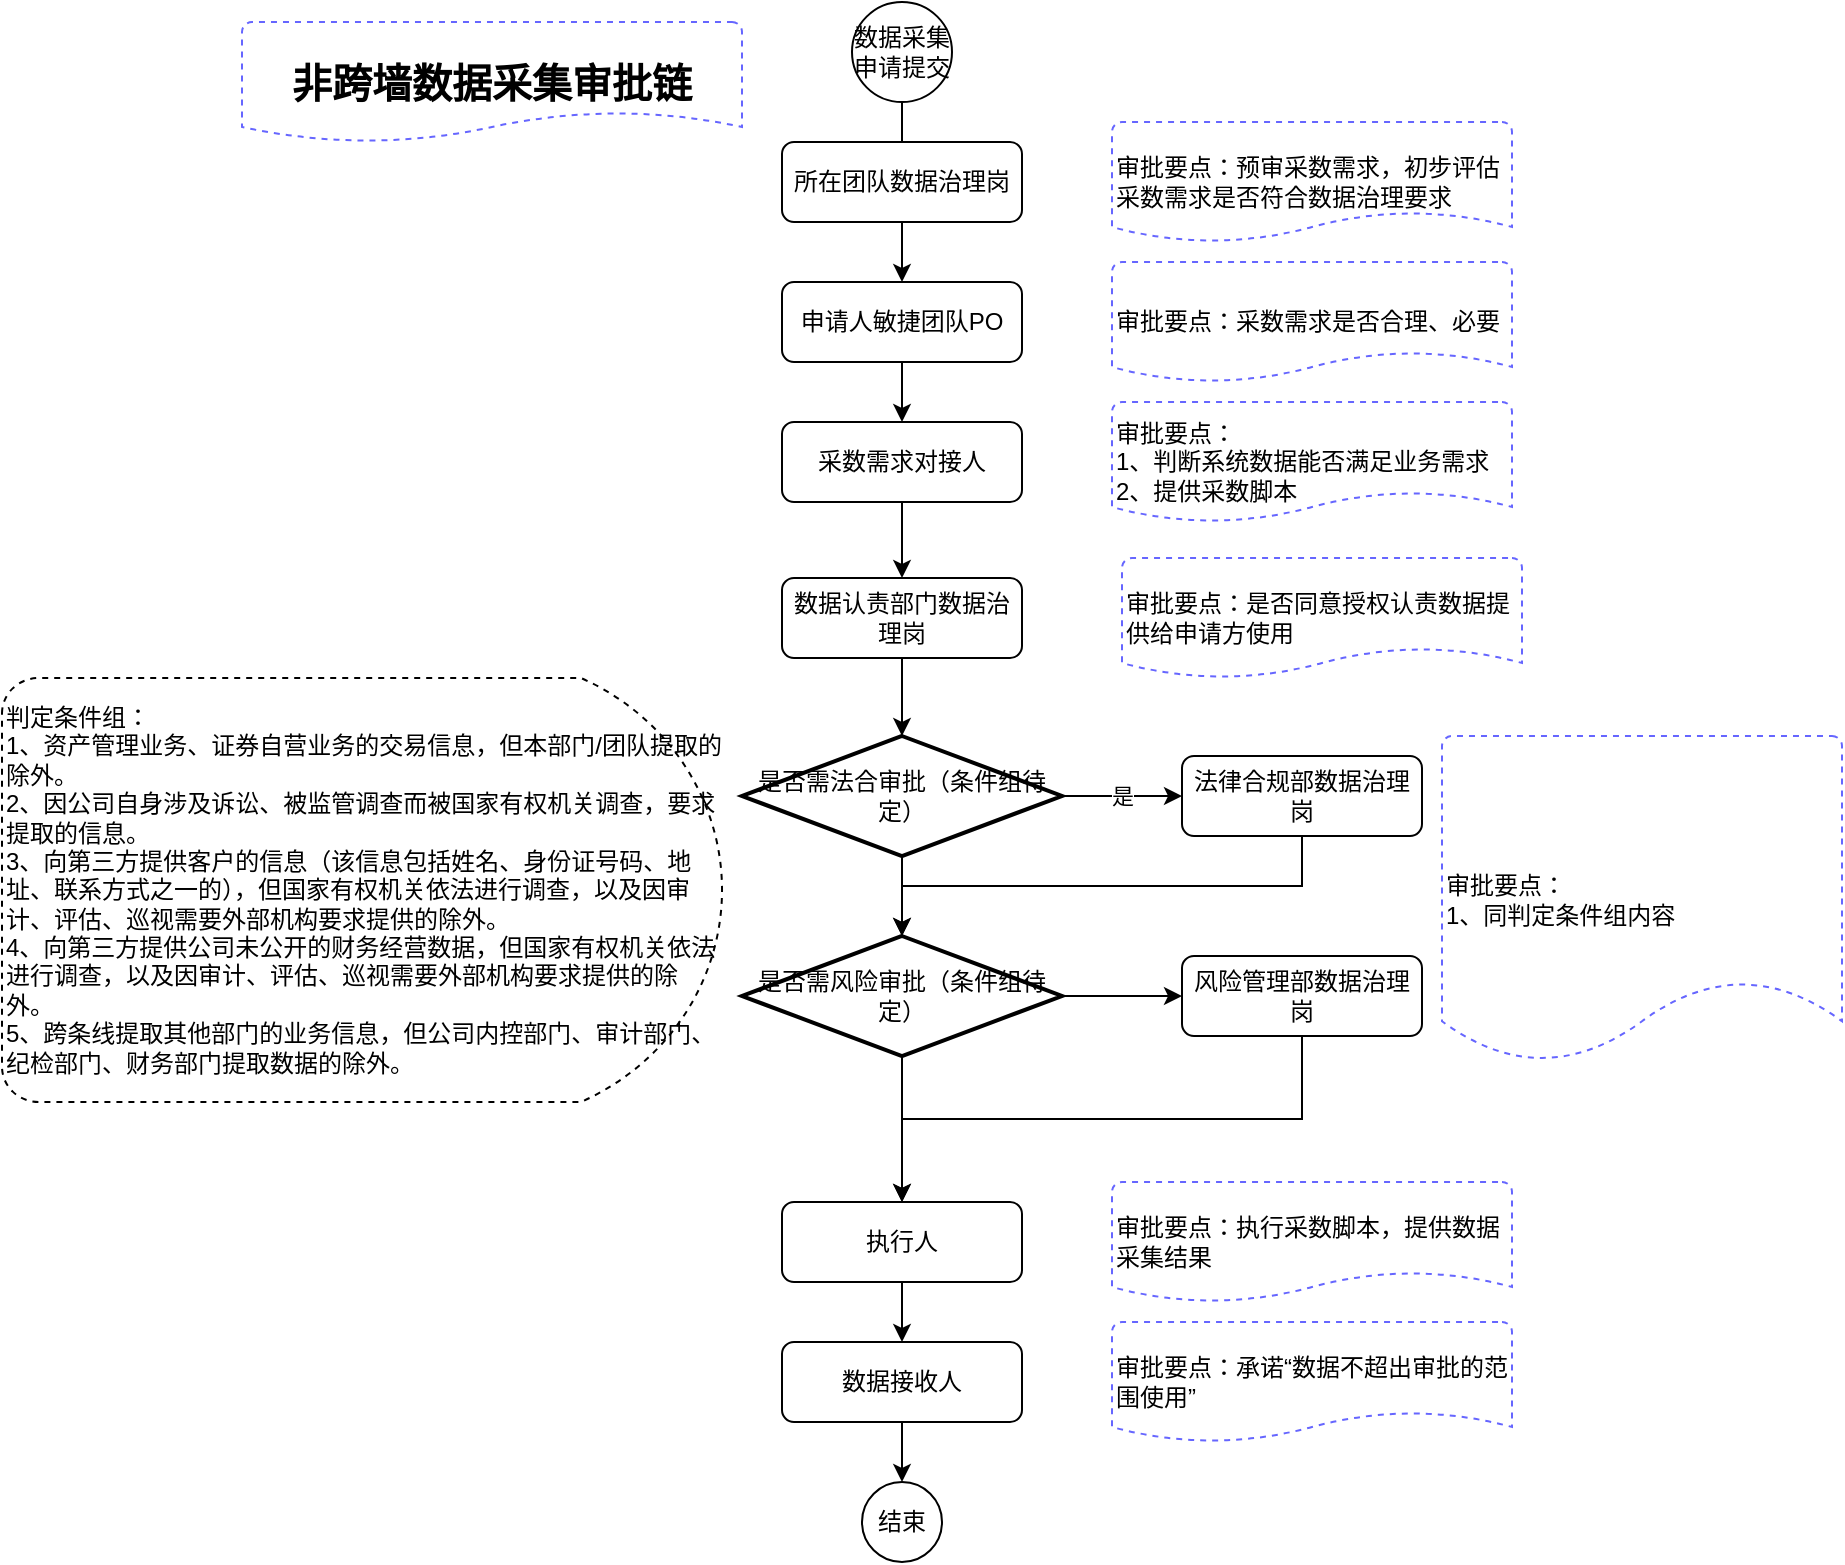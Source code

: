 <mxfile version="15.7.0" type="github">
  <diagram id="C5RBs43oDa-KdzZeNtuy" name="数据授权审批链">
    <mxGraphModel dx="1865" dy="689" grid="1" gridSize="10" guides="1" tooltips="1" connect="1" arrows="1" fold="1" page="1" pageScale="1" pageWidth="827" pageHeight="1169" background="none" math="0" shadow="0">
      <root>
        <mxCell id="WIyWlLk6GJQsqaUBKTNV-0" />
        <mxCell id="WIyWlLk6GJQsqaUBKTNV-1" parent="WIyWlLk6GJQsqaUBKTNV-0" />
        <mxCell id="092yh7iM73x2DRxZ7nhi-10" style="edgeStyle=orthogonalEdgeStyle;rounded=0;orthogonalLoop=1;jettySize=auto;html=1;exitX=0.5;exitY=1;exitDx=0;exitDy=0;entryX=0.5;entryY=0;entryDx=0;entryDy=0;" parent="WIyWlLk6GJQsqaUBKTNV-1" source="092yh7iM73x2DRxZ7nhi-0" target="092yh7iM73x2DRxZ7nhi-4" edge="1">
          <mxGeometry relative="1" as="geometry" />
        </mxCell>
        <mxCell id="092yh7iM73x2DRxZ7nhi-0" value="数据采集申请提交" style="ellipse;whiteSpace=wrap;html=1;aspect=fixed;" parent="WIyWlLk6GJQsqaUBKTNV-1" vertex="1">
          <mxGeometry x="135" y="10" width="50" height="50" as="geometry" />
        </mxCell>
        <mxCell id="LLOjOj4K_8pfi2gSpAq2-2" style="edgeStyle=orthogonalEdgeStyle;rounded=0;orthogonalLoop=1;jettySize=auto;html=1;exitX=0.5;exitY=1;exitDx=0;exitDy=0;entryX=0.5;entryY=0;entryDx=0;entryDy=0;" parent="WIyWlLk6GJQsqaUBKTNV-1" source="092yh7iM73x2DRxZ7nhi-1" target="092yh7iM73x2DRxZ7nhi-32" edge="1">
          <mxGeometry relative="1" as="geometry" />
        </mxCell>
        <mxCell id="092yh7iM73x2DRxZ7nhi-1" value="&lt;span&gt;采数需求对接人&lt;/span&gt;" style="rounded=1;whiteSpace=wrap;html=1;" parent="WIyWlLk6GJQsqaUBKTNV-1" vertex="1">
          <mxGeometry x="100" y="220" width="120" height="40" as="geometry" />
        </mxCell>
        <mxCell id="092yh7iM73x2DRxZ7nhi-3" value="审批要点：采数需求是否合理、必要" style="strokeWidth=1;html=1;shape=mxgraph.flowchart.document2;whiteSpace=wrap;size=0.25;strokeColor=#6666FF;align=left;dashed=1;" parent="WIyWlLk6GJQsqaUBKTNV-1" vertex="1">
          <mxGeometry x="265" y="140" width="200" height="60" as="geometry" />
        </mxCell>
        <mxCell id="092yh7iM73x2DRxZ7nhi-11" style="edgeStyle=orthogonalEdgeStyle;rounded=0;orthogonalLoop=1;jettySize=auto;html=1;exitX=0.5;exitY=1;exitDx=0;exitDy=0;entryX=0.5;entryY=0;entryDx=0;entryDy=0;" parent="WIyWlLk6GJQsqaUBKTNV-1" source="092yh7iM73x2DRxZ7nhi-4" target="092yh7iM73x2DRxZ7nhi-1" edge="1">
          <mxGeometry relative="1" as="geometry" />
        </mxCell>
        <mxCell id="092yh7iM73x2DRxZ7nhi-4" value="申请人敏捷团队PO" style="rounded=1;whiteSpace=wrap;html=1;" parent="WIyWlLk6GJQsqaUBKTNV-1" vertex="1">
          <mxGeometry x="100" y="150" width="120" height="40" as="geometry" />
        </mxCell>
        <mxCell id="092yh7iM73x2DRxZ7nhi-5" value="审批要点：&lt;br&gt;1、判断系统数据能否满足业务需求&lt;br&gt;2、提供采数脚本" style="strokeWidth=1;html=1;shape=mxgraph.flowchart.document2;whiteSpace=wrap;size=0.25;strokeColor=#6666FF;align=left;dashed=1;" parent="WIyWlLk6GJQsqaUBKTNV-1" vertex="1">
          <mxGeometry x="265" y="210" width="200" height="60" as="geometry" />
        </mxCell>
        <mxCell id="092yh7iM73x2DRxZ7nhi-31" style="edgeStyle=orthogonalEdgeStyle;rounded=0;orthogonalLoop=1;jettySize=auto;html=1;exitX=0.5;exitY=1;exitDx=0;exitDy=0;entryX=0.5;entryY=0;entryDx=0;entryDy=0;entryPerimeter=0;" parent="WIyWlLk6GJQsqaUBKTNV-1" source="092yh7iM73x2DRxZ7nhi-7" target="092yh7iM73x2DRxZ7nhi-29" edge="1">
          <mxGeometry relative="1" as="geometry" />
        </mxCell>
        <mxCell id="092yh7iM73x2DRxZ7nhi-7" value="法律合规部数据治理岗" style="rounded=1;whiteSpace=wrap;html=1;" parent="WIyWlLk6GJQsqaUBKTNV-1" vertex="1">
          <mxGeometry x="300" y="387" width="120" height="40" as="geometry" />
        </mxCell>
        <mxCell id="092yh7iM73x2DRxZ7nhi-8" value="审批要点：&lt;br&gt;1、同判定条件组内容" style="strokeWidth=1;html=1;shape=mxgraph.flowchart.document2;whiteSpace=wrap;size=0.25;strokeColor=#6666FF;align=left;dashed=1;" parent="WIyWlLk6GJQsqaUBKTNV-1" vertex="1">
          <mxGeometry x="430" y="377" width="200" height="163" as="geometry" />
        </mxCell>
        <mxCell id="092yh7iM73x2DRxZ7nhi-14" value="是" style="edgeStyle=orthogonalEdgeStyle;rounded=0;orthogonalLoop=1;jettySize=auto;html=1;exitX=1;exitY=0.5;exitDx=0;exitDy=0;exitPerimeter=0;entryX=0;entryY=0.5;entryDx=0;entryDy=0;" parent="WIyWlLk6GJQsqaUBKTNV-1" source="092yh7iM73x2DRxZ7nhi-9" target="092yh7iM73x2DRxZ7nhi-7" edge="1">
          <mxGeometry relative="1" as="geometry" />
        </mxCell>
        <mxCell id="092yh7iM73x2DRxZ7nhi-19" style="edgeStyle=orthogonalEdgeStyle;rounded=0;orthogonalLoop=1;jettySize=auto;html=1;exitX=0.5;exitY=1;exitDx=0;exitDy=0;exitPerimeter=0;entryX=0.5;entryY=0;entryDx=0;entryDy=0;entryPerimeter=0;" parent="WIyWlLk6GJQsqaUBKTNV-1" source="092yh7iM73x2DRxZ7nhi-9" target="092yh7iM73x2DRxZ7nhi-29" edge="1">
          <mxGeometry relative="1" as="geometry">
            <mxPoint x="160" y="467" as="targetPoint" />
          </mxGeometry>
        </mxCell>
        <mxCell id="092yh7iM73x2DRxZ7nhi-9" value="是否需法合审批（条件组待定）" style="strokeWidth=2;html=1;shape=mxgraph.flowchart.decision;whiteSpace=wrap;" parent="WIyWlLk6GJQsqaUBKTNV-1" vertex="1">
          <mxGeometry x="80" y="377" width="160" height="60" as="geometry" />
        </mxCell>
        <mxCell id="LLOjOj4K_8pfi2gSpAq2-1" style="edgeStyle=orthogonalEdgeStyle;rounded=0;orthogonalLoop=1;jettySize=auto;html=1;exitX=0.5;exitY=1;exitDx=0;exitDy=0;entryX=0.5;entryY=0;entryDx=0;entryDy=0;" parent="WIyWlLk6GJQsqaUBKTNV-1" source="092yh7iM73x2DRxZ7nhi-22" edge="1" target="RnQ0RiS_U-ooCSh7I0GW-1">
          <mxGeometry relative="1" as="geometry">
            <mxPoint x="160" y="587" as="targetPoint" />
          </mxGeometry>
        </mxCell>
        <mxCell id="092yh7iM73x2DRxZ7nhi-22" value="风险管理部数据治理岗" style="rounded=1;whiteSpace=wrap;html=1;" parent="WIyWlLk6GJQsqaUBKTNV-1" vertex="1">
          <mxGeometry x="300" y="487" width="120" height="40" as="geometry" />
        </mxCell>
        <mxCell id="092yh7iM73x2DRxZ7nhi-25" value="审批要点：是否同意授权认责数据提供给申请方使用" style="strokeWidth=1;html=1;shape=mxgraph.flowchart.document2;whiteSpace=wrap;size=0.25;strokeColor=#6666FF;align=left;dashed=1;" parent="WIyWlLk6GJQsqaUBKTNV-1" vertex="1">
          <mxGeometry x="270" y="288" width="200" height="60" as="geometry" />
        </mxCell>
        <mxCell id="092yh7iM73x2DRxZ7nhi-33" style="edgeStyle=orthogonalEdgeStyle;rounded=0;orthogonalLoop=1;jettySize=auto;html=1;exitX=1;exitY=0.5;exitDx=0;exitDy=0;exitPerimeter=0;" parent="WIyWlLk6GJQsqaUBKTNV-1" source="092yh7iM73x2DRxZ7nhi-29" target="092yh7iM73x2DRxZ7nhi-22" edge="1">
          <mxGeometry relative="1" as="geometry" />
        </mxCell>
        <mxCell id="LLOjOj4K_8pfi2gSpAq2-0" style="edgeStyle=orthogonalEdgeStyle;rounded=0;orthogonalLoop=1;jettySize=auto;html=1;exitX=0.5;exitY=1;exitDx=0;exitDy=0;exitPerimeter=0;entryX=0.5;entryY=0;entryDx=0;entryDy=0;" parent="WIyWlLk6GJQsqaUBKTNV-1" source="092yh7iM73x2DRxZ7nhi-29" target="RnQ0RiS_U-ooCSh7I0GW-1" edge="1">
          <mxGeometry relative="1" as="geometry">
            <mxPoint x="160" y="578" as="targetPoint" />
          </mxGeometry>
        </mxCell>
        <mxCell id="092yh7iM73x2DRxZ7nhi-29" value="是否需风险审批（条件组待定）" style="strokeWidth=2;html=1;shape=mxgraph.flowchart.decision;whiteSpace=wrap;" parent="WIyWlLk6GJQsqaUBKTNV-1" vertex="1">
          <mxGeometry x="80" y="477" width="160" height="60" as="geometry" />
        </mxCell>
        <mxCell id="LLOjOj4K_8pfi2gSpAq2-3" style="edgeStyle=orthogonalEdgeStyle;rounded=0;orthogonalLoop=1;jettySize=auto;html=1;exitX=0.5;exitY=1;exitDx=0;exitDy=0;entryX=0.5;entryY=0;entryDx=0;entryDy=0;entryPerimeter=0;" parent="WIyWlLk6GJQsqaUBKTNV-1" source="092yh7iM73x2DRxZ7nhi-32" target="092yh7iM73x2DRxZ7nhi-9" edge="1">
          <mxGeometry relative="1" as="geometry" />
        </mxCell>
        <mxCell id="092yh7iM73x2DRxZ7nhi-32" value="数据认责部门数据治理岗" style="rounded=1;whiteSpace=wrap;html=1;" parent="WIyWlLk6GJQsqaUBKTNV-1" vertex="1">
          <mxGeometry x="100" y="298" width="120" height="40" as="geometry" />
        </mxCell>
        <mxCell id="092yh7iM73x2DRxZ7nhi-39" value="&lt;div&gt;判定条件组：&lt;/div&gt;&lt;div&gt;1、资产管理业务、证券自营业务的交易信息，但本部门/团队提取的除外。&lt;/div&gt;&lt;div&gt;2、因公司自身涉及诉讼、被监管调查而被国家有权机关调查，要求提取的信息。&lt;/div&gt;&lt;div&gt;3、向第三方提供客户的信息（该信息包括姓名、身份证号码、地址、联系方式之一的），但国家有权机关依法进行调查，以及因审计、评估、巡视需要外部机构要求提供的除外。&lt;/div&gt;&lt;div&gt;4、向第三方提供公司未公开的财务经营数据，但国家有权机关依法进行调查，以及因审计、评估、巡视需要外部机构要求提供的除外。&lt;/div&gt;&lt;div&gt;5、跨条线提取其他部门的业务信息，但公司内控部门、审计部门、纪检部门、财务部门提取数据的除外。&lt;/div&gt;" style="strokeWidth=1;html=1;shape=mxgraph.flowchart.delay;whiteSpace=wrap;dashed=1;align=left;" parent="WIyWlLk6GJQsqaUBKTNV-1" vertex="1">
          <mxGeometry x="-290" y="348" width="360" height="212" as="geometry" />
        </mxCell>
        <mxCell id="092yh7iM73x2DRxZ7nhi-41" value="&lt;b&gt;&lt;font style=&quot;font-size: 20px&quot;&gt;非跨墙数据采集审批链&lt;/font&gt;&lt;/b&gt;" style="strokeWidth=1;html=1;shape=mxgraph.flowchart.document2;whiteSpace=wrap;size=0.25;strokeColor=#6666FF;align=center;dashed=1;" parent="WIyWlLk6GJQsqaUBKTNV-1" vertex="1">
          <mxGeometry x="-170" y="20" width="250" height="60" as="geometry" />
        </mxCell>
        <mxCell id="RnQ0RiS_U-ooCSh7I0GW-0" value="所在团队数据治理岗" style="rounded=1;whiteSpace=wrap;html=1;" parent="WIyWlLk6GJQsqaUBKTNV-1" vertex="1">
          <mxGeometry x="100" y="80" width="120" height="40" as="geometry" />
        </mxCell>
        <mxCell id="0CebFShcBjWam3gC8jyU-2" style="edgeStyle=orthogonalEdgeStyle;rounded=0;orthogonalLoop=1;jettySize=auto;html=1;exitX=0.5;exitY=1;exitDx=0;exitDy=0;entryX=0.5;entryY=0;entryDx=0;entryDy=0;" edge="1" parent="WIyWlLk6GJQsqaUBKTNV-1" source="RnQ0RiS_U-ooCSh7I0GW-1" target="0CebFShcBjWam3gC8jyU-0">
          <mxGeometry relative="1" as="geometry" />
        </mxCell>
        <mxCell id="RnQ0RiS_U-ooCSh7I0GW-1" value="执行人" style="rounded=1;whiteSpace=wrap;html=1;" parent="WIyWlLk6GJQsqaUBKTNV-1" vertex="1">
          <mxGeometry x="100" y="610" width="120" height="40" as="geometry" />
        </mxCell>
        <mxCell id="RnQ0RiS_U-ooCSh7I0GW-5" value="审批要点：预审采数需求，初步评估采数需求是否符合数据治理要求" style="strokeWidth=1;html=1;shape=mxgraph.flowchart.document2;whiteSpace=wrap;size=0.25;strokeColor=#6666FF;align=left;dashed=1;" parent="WIyWlLk6GJQsqaUBKTNV-1" vertex="1">
          <mxGeometry x="265" y="70" width="200" height="60" as="geometry" />
        </mxCell>
        <mxCell id="RnQ0RiS_U-ooCSh7I0GW-6" value="审批要点：执行采数脚本，提供数据采集结果" style="strokeWidth=1;html=1;shape=mxgraph.flowchart.document2;whiteSpace=wrap;size=0.25;strokeColor=#6666FF;align=left;dashed=1;" parent="WIyWlLk6GJQsqaUBKTNV-1" vertex="1">
          <mxGeometry x="265" y="600" width="200" height="60" as="geometry" />
        </mxCell>
        <mxCell id="0CebFShcBjWam3gC8jyU-4" style="edgeStyle=orthogonalEdgeStyle;rounded=0;orthogonalLoop=1;jettySize=auto;html=1;exitX=0.5;exitY=1;exitDx=0;exitDy=0;entryX=0.5;entryY=0;entryDx=0;entryDy=0;" edge="1" parent="WIyWlLk6GJQsqaUBKTNV-1" source="0CebFShcBjWam3gC8jyU-0" target="0CebFShcBjWam3gC8jyU-3">
          <mxGeometry relative="1" as="geometry" />
        </mxCell>
        <mxCell id="0CebFShcBjWam3gC8jyU-0" value="数据接收人" style="rounded=1;whiteSpace=wrap;html=1;" vertex="1" parent="WIyWlLk6GJQsqaUBKTNV-1">
          <mxGeometry x="100" y="680" width="120" height="40" as="geometry" />
        </mxCell>
        <mxCell id="0CebFShcBjWam3gC8jyU-1" value="审批要点：承诺“数据不超出审批的范围使用”" style="strokeWidth=1;html=1;shape=mxgraph.flowchart.document2;whiteSpace=wrap;size=0.25;strokeColor=#6666FF;align=left;dashed=1;" vertex="1" parent="WIyWlLk6GJQsqaUBKTNV-1">
          <mxGeometry x="265" y="670" width="200" height="60" as="geometry" />
        </mxCell>
        <mxCell id="0CebFShcBjWam3gC8jyU-3" value="结束" style="ellipse;whiteSpace=wrap;html=1;aspect=fixed;" vertex="1" parent="WIyWlLk6GJQsqaUBKTNV-1">
          <mxGeometry x="140" y="750" width="40" height="40" as="geometry" />
        </mxCell>
      </root>
    </mxGraphModel>
  </diagram>
</mxfile>
